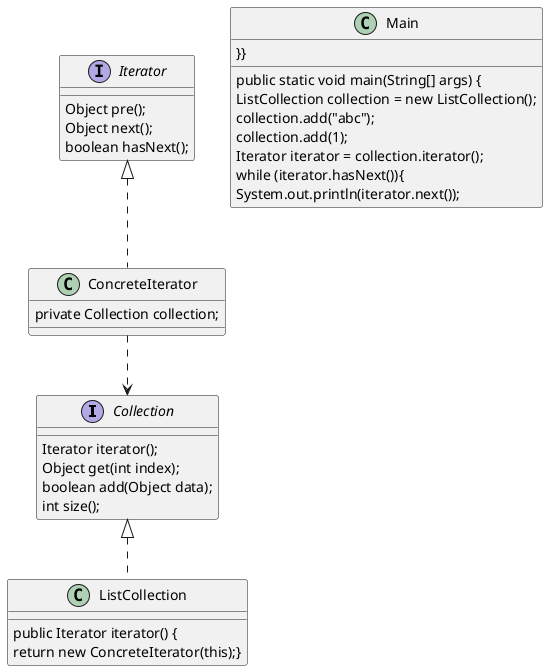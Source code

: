 @startuml
interface Collection {
    Iterator iterator();
    Object get(int index);
    boolean add(Object data);
    int size();
}
interface Iterator {
    Object pre();
    Object next();
    boolean hasNext();
}
class ConcreteIterator implements Iterator{
    private Collection collection;
}
class ListCollection implements Collection{
    public Iterator iterator() {
        return new ConcreteIterator(this);}
}
ConcreteIterator ..> Collection
class Main {
    public static void main(String[] args) {
        ListCollection collection = new ListCollection();
        collection.add("abc");
        collection.add(1);
        Iterator iterator = collection.iterator();
        while (iterator.hasNext()){
            System.out.println(iterator.next());
        }}
}
@enduml